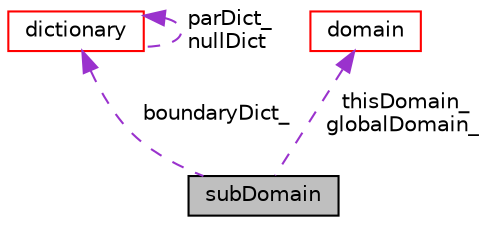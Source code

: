digraph "subDomain"
{
 // LATEX_PDF_SIZE
  edge [fontname="Helvetica",fontsize="10",labelfontname="Helvetica",labelfontsize="10"];
  node [fontname="Helvetica",fontsize="10",shape=record];
  Node1 [label="subDomain",height=0.2,width=0.4,color="black", fillcolor="grey75", style="filled", fontcolor="black",tooltip=" "];
  Node2 -> Node1 [dir="back",color="darkorchid3",fontsize="10",style="dashed",label=" boundaryDict_" ,fontname="Helvetica"];
  Node2 [label="dictionary",height=0.2,width=0.4,color="red", fillcolor="white", style="filled",URL="$classpFlow_1_1dictionary.html",tooltip="Dictionary holds a set of data entries or sub-dictionaries that are enclosed in a curely braces or ar..."];
  Node2 -> Node2 [dir="back",color="darkorchid3",fontsize="10",style="dashed",label=" parDict_\nnullDict" ,fontname="Helvetica"];
  Node11 -> Node1 [dir="back",color="darkorchid3",fontsize="10",style="dashed",label=" thisDomain_\nglobalDomain_" ,fontname="Helvetica"];
  Node11 [label="domain",height=0.2,width=0.4,color="red", fillcolor="white", style="filled",URL="$classpFlow_1_1domain.html",tooltip=" "];
}
